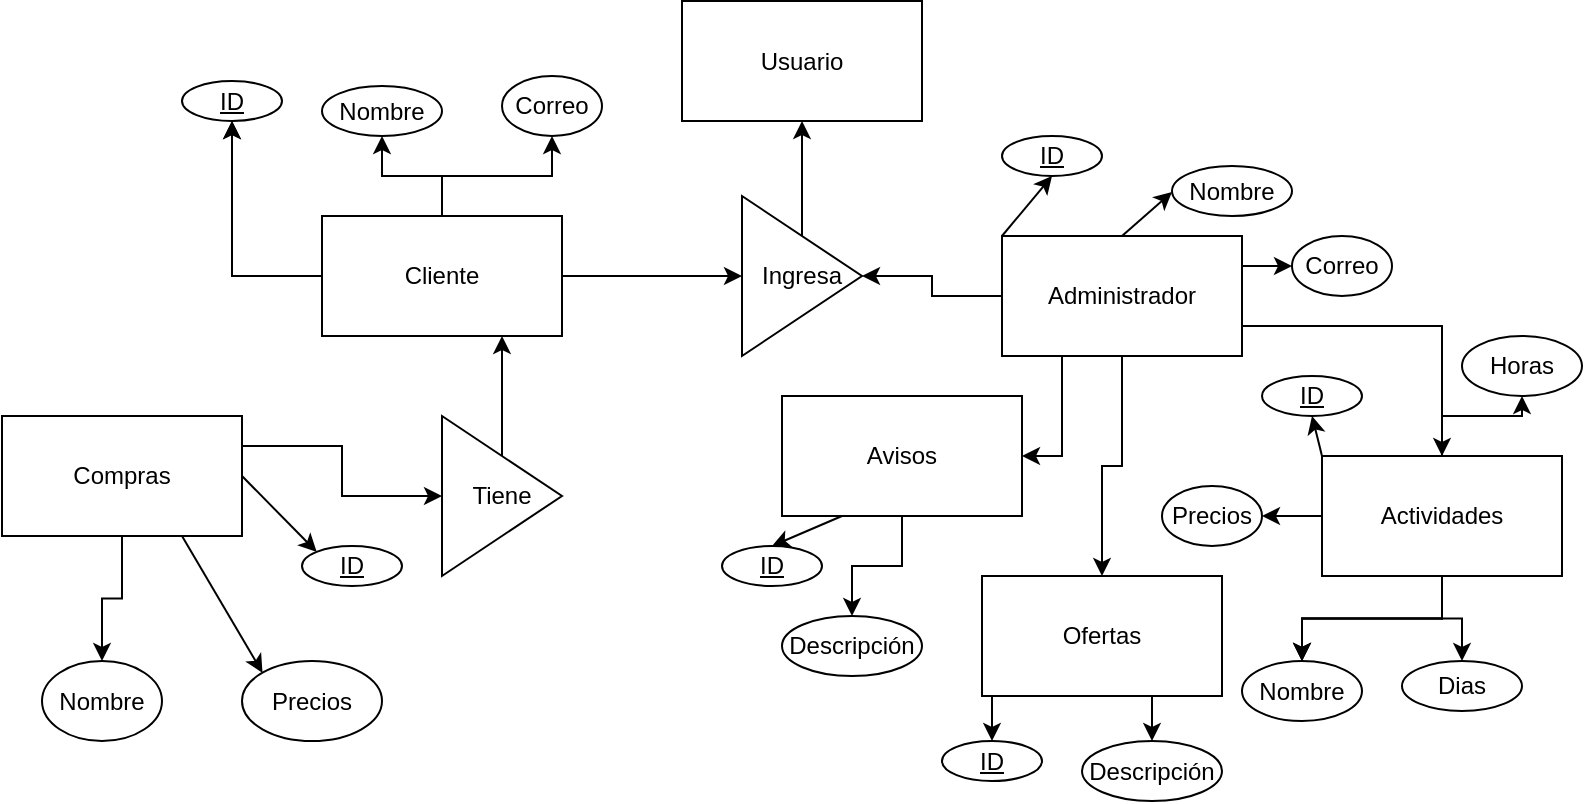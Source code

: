<mxfile version="24.7.8">
  <diagram name="Página-1" id="otQw2D9yQuuCfAHyR4ee">
    <mxGraphModel dx="1701" dy="946" grid="1" gridSize="10" guides="1" tooltips="1" connect="1" arrows="1" fold="1" page="1" pageScale="1" pageWidth="827" pageHeight="1169" math="0" shadow="0">
      <root>
        <mxCell id="0" />
        <mxCell id="1" parent="0" />
        <mxCell id="vEZgs5KvZxfi3SYr01TP-22" value="Usuario" style="rounded=0;whiteSpace=wrap;html=1;" vertex="1" parent="1">
          <mxGeometry x="360" y="72.5" width="120" height="60" as="geometry" />
        </mxCell>
        <mxCell id="vEZgs5KvZxfi3SYr01TP-33" value="" style="edgeStyle=orthogonalEdgeStyle;rounded=0;orthogonalLoop=1;jettySize=auto;html=1;" edge="1" parent="1" source="vEZgs5KvZxfi3SYr01TP-23" target="vEZgs5KvZxfi3SYr01TP-32">
          <mxGeometry relative="1" as="geometry" />
        </mxCell>
        <mxCell id="vEZgs5KvZxfi3SYr01TP-35" value="" style="edgeStyle=orthogonalEdgeStyle;rounded=0;orthogonalLoop=1;jettySize=auto;html=1;" edge="1" parent="1" source="vEZgs5KvZxfi3SYr01TP-23" target="vEZgs5KvZxfi3SYr01TP-32">
          <mxGeometry relative="1" as="geometry" />
        </mxCell>
        <mxCell id="vEZgs5KvZxfi3SYr01TP-37" value="" style="edgeStyle=orthogonalEdgeStyle;rounded=0;orthogonalLoop=1;jettySize=auto;html=1;" edge="1" parent="1" source="vEZgs5KvZxfi3SYr01TP-23" target="vEZgs5KvZxfi3SYr01TP-36">
          <mxGeometry relative="1" as="geometry" />
        </mxCell>
        <mxCell id="vEZgs5KvZxfi3SYr01TP-39" value="" style="edgeStyle=orthogonalEdgeStyle;rounded=0;orthogonalLoop=1;jettySize=auto;html=1;" edge="1" parent="1" source="vEZgs5KvZxfi3SYr01TP-23" target="vEZgs5KvZxfi3SYr01TP-38">
          <mxGeometry relative="1" as="geometry" />
        </mxCell>
        <mxCell id="vEZgs5KvZxfi3SYr01TP-76" style="edgeStyle=orthogonalEdgeStyle;rounded=0;orthogonalLoop=1;jettySize=auto;html=1;entryX=0;entryY=0.5;entryDx=0;entryDy=0;" edge="1" parent="1" source="vEZgs5KvZxfi3SYr01TP-23" target="vEZgs5KvZxfi3SYr01TP-75">
          <mxGeometry relative="1" as="geometry" />
        </mxCell>
        <mxCell id="vEZgs5KvZxfi3SYr01TP-23" value="Cliente" style="rounded=0;whiteSpace=wrap;html=1;" vertex="1" parent="1">
          <mxGeometry x="180" y="180" width="120" height="60" as="geometry" />
        </mxCell>
        <mxCell id="vEZgs5KvZxfi3SYr01TP-77" style="edgeStyle=orthogonalEdgeStyle;rounded=0;orthogonalLoop=1;jettySize=auto;html=1;entryX=1;entryY=0.5;entryDx=0;entryDy=0;" edge="1" parent="1" source="vEZgs5KvZxfi3SYr01TP-24" target="vEZgs5KvZxfi3SYr01TP-75">
          <mxGeometry relative="1" as="geometry" />
        </mxCell>
        <mxCell id="vEZgs5KvZxfi3SYr01TP-85" style="edgeStyle=orthogonalEdgeStyle;rounded=0;orthogonalLoop=1;jettySize=auto;html=1;exitX=0.25;exitY=1;exitDx=0;exitDy=0;entryX=1;entryY=0.5;entryDx=0;entryDy=0;" edge="1" parent="1" source="vEZgs5KvZxfi3SYr01TP-24" target="vEZgs5KvZxfi3SYr01TP-25">
          <mxGeometry relative="1" as="geometry" />
        </mxCell>
        <mxCell id="vEZgs5KvZxfi3SYr01TP-86" style="edgeStyle=orthogonalEdgeStyle;rounded=0;orthogonalLoop=1;jettySize=auto;html=1;exitX=0.5;exitY=1;exitDx=0;exitDy=0;entryX=0.5;entryY=0;entryDx=0;entryDy=0;" edge="1" parent="1" source="vEZgs5KvZxfi3SYr01TP-24" target="vEZgs5KvZxfi3SYr01TP-27">
          <mxGeometry relative="1" as="geometry" />
        </mxCell>
        <mxCell id="vEZgs5KvZxfi3SYr01TP-87" style="edgeStyle=orthogonalEdgeStyle;rounded=0;orthogonalLoop=1;jettySize=auto;html=1;exitX=1;exitY=0.75;exitDx=0;exitDy=0;entryX=0.5;entryY=0;entryDx=0;entryDy=0;" edge="1" parent="1" source="vEZgs5KvZxfi3SYr01TP-24" target="vEZgs5KvZxfi3SYr01TP-29">
          <mxGeometry relative="1" as="geometry" />
        </mxCell>
        <mxCell id="vEZgs5KvZxfi3SYr01TP-24" value="Administrador" style="rounded=0;whiteSpace=wrap;html=1;" vertex="1" parent="1">
          <mxGeometry x="520" y="190" width="120" height="60" as="geometry" />
        </mxCell>
        <mxCell id="vEZgs5KvZxfi3SYr01TP-41" value="" style="edgeStyle=orthogonalEdgeStyle;rounded=0;orthogonalLoop=1;jettySize=auto;html=1;" edge="1" parent="1" source="vEZgs5KvZxfi3SYr01TP-25" target="vEZgs5KvZxfi3SYr01TP-40">
          <mxGeometry relative="1" as="geometry" />
        </mxCell>
        <mxCell id="vEZgs5KvZxfi3SYr01TP-25" value="Avisos" style="rounded=0;whiteSpace=wrap;html=1;" vertex="1" parent="1">
          <mxGeometry x="410" y="270" width="120" height="60" as="geometry" />
        </mxCell>
        <mxCell id="vEZgs5KvZxfi3SYr01TP-91" style="edgeStyle=orthogonalEdgeStyle;rounded=0;orthogonalLoop=1;jettySize=auto;html=1;exitX=0.25;exitY=1;exitDx=0;exitDy=0;entryX=0.5;entryY=0;entryDx=0;entryDy=0;" edge="1" parent="1" source="vEZgs5KvZxfi3SYr01TP-27" target="vEZgs5KvZxfi3SYr01TP-90">
          <mxGeometry relative="1" as="geometry" />
        </mxCell>
        <mxCell id="vEZgs5KvZxfi3SYr01TP-92" style="edgeStyle=orthogonalEdgeStyle;rounded=0;orthogonalLoop=1;jettySize=auto;html=1;exitX=0.5;exitY=1;exitDx=0;exitDy=0;entryX=0.5;entryY=0;entryDx=0;entryDy=0;" edge="1" parent="1" source="vEZgs5KvZxfi3SYr01TP-27" target="vEZgs5KvZxfi3SYr01TP-89">
          <mxGeometry relative="1" as="geometry" />
        </mxCell>
        <mxCell id="vEZgs5KvZxfi3SYr01TP-27" value="Ofertas" style="rounded=0;whiteSpace=wrap;html=1;" vertex="1" parent="1">
          <mxGeometry x="510" y="360" width="120" height="60" as="geometry" />
        </mxCell>
        <mxCell id="vEZgs5KvZxfi3SYr01TP-45" value="" style="edgeStyle=orthogonalEdgeStyle;rounded=0;orthogonalLoop=1;jettySize=auto;html=1;" edge="1" parent="1" source="vEZgs5KvZxfi3SYr01TP-29" target="vEZgs5KvZxfi3SYr01TP-44">
          <mxGeometry relative="1" as="geometry" />
        </mxCell>
        <mxCell id="vEZgs5KvZxfi3SYr01TP-46" value="" style="edgeStyle=orthogonalEdgeStyle;rounded=0;orthogonalLoop=1;jettySize=auto;html=1;" edge="1" parent="1" source="vEZgs5KvZxfi3SYr01TP-29" target="vEZgs5KvZxfi3SYr01TP-44">
          <mxGeometry relative="1" as="geometry" />
        </mxCell>
        <mxCell id="vEZgs5KvZxfi3SYr01TP-47" value="" style="edgeStyle=orthogonalEdgeStyle;rounded=0;orthogonalLoop=1;jettySize=auto;html=1;" edge="1" parent="1" source="vEZgs5KvZxfi3SYr01TP-29" target="vEZgs5KvZxfi3SYr01TP-44">
          <mxGeometry relative="1" as="geometry" />
        </mxCell>
        <mxCell id="vEZgs5KvZxfi3SYr01TP-49" value="" style="edgeStyle=orthogonalEdgeStyle;rounded=0;orthogonalLoop=1;jettySize=auto;html=1;" edge="1" parent="1" source="vEZgs5KvZxfi3SYr01TP-29" target="vEZgs5KvZxfi3SYr01TP-48">
          <mxGeometry relative="1" as="geometry" />
        </mxCell>
        <mxCell id="vEZgs5KvZxfi3SYr01TP-51" value="" style="edgeStyle=orthogonalEdgeStyle;rounded=0;orthogonalLoop=1;jettySize=auto;html=1;" edge="1" parent="1" source="vEZgs5KvZxfi3SYr01TP-29" target="vEZgs5KvZxfi3SYr01TP-50">
          <mxGeometry relative="1" as="geometry" />
        </mxCell>
        <mxCell id="vEZgs5KvZxfi3SYr01TP-52" value="" style="edgeStyle=orthogonalEdgeStyle;rounded=0;orthogonalLoop=1;jettySize=auto;html=1;entryX=1;entryY=0.5;entryDx=0;entryDy=0;" edge="1" parent="1" source="vEZgs5KvZxfi3SYr01TP-29" target="vEZgs5KvZxfi3SYr01TP-53">
          <mxGeometry relative="1" as="geometry">
            <mxPoint x="620" y="320" as="targetPoint" />
          </mxGeometry>
        </mxCell>
        <mxCell id="vEZgs5KvZxfi3SYr01TP-29" value="Actividades" style="rounded=0;whiteSpace=wrap;html=1;" vertex="1" parent="1">
          <mxGeometry x="680" y="300" width="120" height="60" as="geometry" />
        </mxCell>
        <mxCell id="vEZgs5KvZxfi3SYr01TP-43" value="" style="edgeStyle=orthogonalEdgeStyle;rounded=0;orthogonalLoop=1;jettySize=auto;html=1;" edge="1" parent="1" source="vEZgs5KvZxfi3SYr01TP-30" target="vEZgs5KvZxfi3SYr01TP-42">
          <mxGeometry relative="1" as="geometry" />
        </mxCell>
        <mxCell id="vEZgs5KvZxfi3SYr01TP-83" style="edgeStyle=orthogonalEdgeStyle;rounded=0;orthogonalLoop=1;jettySize=auto;html=1;exitX=1;exitY=0.25;exitDx=0;exitDy=0;entryX=0;entryY=0.5;entryDx=0;entryDy=0;" edge="1" parent="1" source="vEZgs5KvZxfi3SYr01TP-30" target="vEZgs5KvZxfi3SYr01TP-81">
          <mxGeometry relative="1" as="geometry" />
        </mxCell>
        <mxCell id="vEZgs5KvZxfi3SYr01TP-30" value="Compras" style="rounded=0;whiteSpace=wrap;html=1;" vertex="1" parent="1">
          <mxGeometry x="20" y="280" width="120" height="60" as="geometry" />
        </mxCell>
        <mxCell id="vEZgs5KvZxfi3SYr01TP-32" value="&lt;u&gt;ID&lt;/u&gt;" style="ellipse;whiteSpace=wrap;html=1;rounded=0;" vertex="1" parent="1">
          <mxGeometry x="110" y="112.5" width="50" height="20" as="geometry" />
        </mxCell>
        <mxCell id="vEZgs5KvZxfi3SYr01TP-36" value="Nombre" style="ellipse;whiteSpace=wrap;html=1;rounded=0;" vertex="1" parent="1">
          <mxGeometry x="180" y="115" width="60" height="25" as="geometry" />
        </mxCell>
        <mxCell id="vEZgs5KvZxfi3SYr01TP-38" value="Correo" style="ellipse;whiteSpace=wrap;html=1;rounded=0;" vertex="1" parent="1">
          <mxGeometry x="270" y="110" width="50" height="30" as="geometry" />
        </mxCell>
        <mxCell id="vEZgs5KvZxfi3SYr01TP-40" value="Descripción" style="ellipse;whiteSpace=wrap;html=1;rounded=0;" vertex="1" parent="1">
          <mxGeometry x="410" y="380" width="70" height="30" as="geometry" />
        </mxCell>
        <mxCell id="vEZgs5KvZxfi3SYr01TP-42" value="Nombre" style="ellipse;whiteSpace=wrap;html=1;rounded=0;" vertex="1" parent="1">
          <mxGeometry x="40" y="402.5" width="60" height="40" as="geometry" />
        </mxCell>
        <mxCell id="vEZgs5KvZxfi3SYr01TP-44" value="Nombre" style="ellipse;whiteSpace=wrap;html=1;rounded=0;" vertex="1" parent="1">
          <mxGeometry x="640" y="402.5" width="60" height="30" as="geometry" />
        </mxCell>
        <mxCell id="vEZgs5KvZxfi3SYr01TP-48" value="Dias" style="ellipse;whiteSpace=wrap;html=1;rounded=0;" vertex="1" parent="1">
          <mxGeometry x="720" y="402.5" width="60" height="25" as="geometry" />
        </mxCell>
        <mxCell id="vEZgs5KvZxfi3SYr01TP-50" value="Horas" style="ellipse;whiteSpace=wrap;html=1;rounded=0;" vertex="1" parent="1">
          <mxGeometry x="750" y="240" width="60" height="30" as="geometry" />
        </mxCell>
        <mxCell id="vEZgs5KvZxfi3SYr01TP-53" value="Precios" style="ellipse;whiteSpace=wrap;html=1;" vertex="1" parent="1">
          <mxGeometry x="600" y="315" width="50" height="30" as="geometry" />
        </mxCell>
        <mxCell id="vEZgs5KvZxfi3SYr01TP-54" value="" style="endArrow=classic;html=1;rounded=0;exitX=0.75;exitY=1;exitDx=0;exitDy=0;entryX=0;entryY=0;entryDx=0;entryDy=0;" edge="1" parent="1" source="vEZgs5KvZxfi3SYr01TP-30" target="vEZgs5KvZxfi3SYr01TP-55">
          <mxGeometry width="50" height="50" relative="1" as="geometry">
            <mxPoint x="270" y="300" as="sourcePoint" />
            <mxPoint x="220" y="390" as="targetPoint" />
          </mxGeometry>
        </mxCell>
        <mxCell id="vEZgs5KvZxfi3SYr01TP-55" value="Precios" style="ellipse;whiteSpace=wrap;html=1;" vertex="1" parent="1">
          <mxGeometry x="140" y="402.5" width="70" height="40" as="geometry" />
        </mxCell>
        <mxCell id="vEZgs5KvZxfi3SYr01TP-57" value="&lt;u&gt;ID&lt;/u&gt;" style="ellipse;whiteSpace=wrap;html=1;rounded=0;" vertex="1" parent="1">
          <mxGeometry x="170" y="345" width="50" height="20" as="geometry" />
        </mxCell>
        <mxCell id="vEZgs5KvZxfi3SYr01TP-58" value="&lt;u&gt;ID&lt;/u&gt;" style="ellipse;whiteSpace=wrap;html=1;rounded=0;" vertex="1" parent="1">
          <mxGeometry x="650" y="260" width="50" height="20" as="geometry" />
        </mxCell>
        <mxCell id="vEZgs5KvZxfi3SYr01TP-59" value="&lt;u&gt;ID&lt;/u&gt;" style="ellipse;whiteSpace=wrap;html=1;rounded=0;" vertex="1" parent="1">
          <mxGeometry x="380" y="345" width="50" height="20" as="geometry" />
        </mxCell>
        <mxCell id="vEZgs5KvZxfi3SYr01TP-61" value="" style="endArrow=classic;html=1;rounded=0;exitX=0;exitY=0;exitDx=0;exitDy=0;entryX=0.5;entryY=1;entryDx=0;entryDy=0;" edge="1" parent="1" source="vEZgs5KvZxfi3SYr01TP-29" target="vEZgs5KvZxfi3SYr01TP-58">
          <mxGeometry width="50" height="50" relative="1" as="geometry">
            <mxPoint x="270" y="300" as="sourcePoint" />
            <mxPoint x="320" y="250" as="targetPoint" />
          </mxGeometry>
        </mxCell>
        <mxCell id="vEZgs5KvZxfi3SYr01TP-62" value="" style="endArrow=classic;html=1;rounded=0;exitX=1;exitY=0.5;exitDx=0;exitDy=0;entryX=0;entryY=0;entryDx=0;entryDy=0;" edge="1" parent="1" source="vEZgs5KvZxfi3SYr01TP-30" target="vEZgs5KvZxfi3SYr01TP-57">
          <mxGeometry width="50" height="50" relative="1" as="geometry">
            <mxPoint x="270" y="300" as="sourcePoint" />
            <mxPoint x="320" y="250" as="targetPoint" />
          </mxGeometry>
        </mxCell>
        <mxCell id="vEZgs5KvZxfi3SYr01TP-63" value="" style="endArrow=classic;html=1;rounded=0;exitX=0.25;exitY=1;exitDx=0;exitDy=0;entryX=0.5;entryY=0;entryDx=0;entryDy=0;" edge="1" parent="1" source="vEZgs5KvZxfi3SYr01TP-25" target="vEZgs5KvZxfi3SYr01TP-59">
          <mxGeometry width="50" height="50" relative="1" as="geometry">
            <mxPoint x="270" y="300" as="sourcePoint" />
            <mxPoint x="320" y="250" as="targetPoint" />
          </mxGeometry>
        </mxCell>
        <mxCell id="vEZgs5KvZxfi3SYr01TP-67" value="&lt;u&gt;ID&lt;/u&gt;" style="ellipse;whiteSpace=wrap;html=1;rounded=0;" vertex="1" parent="1">
          <mxGeometry x="520" y="140" width="50" height="20" as="geometry" />
        </mxCell>
        <mxCell id="vEZgs5KvZxfi3SYr01TP-68" value="Nombre" style="ellipse;whiteSpace=wrap;html=1;rounded=0;" vertex="1" parent="1">
          <mxGeometry x="605" y="155" width="60" height="25" as="geometry" />
        </mxCell>
        <mxCell id="vEZgs5KvZxfi3SYr01TP-69" value="Correo" style="ellipse;whiteSpace=wrap;html=1;rounded=0;" vertex="1" parent="1">
          <mxGeometry x="665" y="190" width="50" height="30" as="geometry" />
        </mxCell>
        <mxCell id="vEZgs5KvZxfi3SYr01TP-71" value="" style="endArrow=classic;html=1;rounded=0;exitX=0;exitY=0;exitDx=0;exitDy=0;entryX=0.5;entryY=1;entryDx=0;entryDy=0;" edge="1" parent="1" source="vEZgs5KvZxfi3SYr01TP-24" target="vEZgs5KvZxfi3SYr01TP-67">
          <mxGeometry width="50" height="50" relative="1" as="geometry">
            <mxPoint x="270" y="300" as="sourcePoint" />
            <mxPoint x="320" y="250" as="targetPoint" />
          </mxGeometry>
        </mxCell>
        <mxCell id="vEZgs5KvZxfi3SYr01TP-73" value="" style="endArrow=classic;html=1;rounded=0;exitX=0.5;exitY=0;exitDx=0;exitDy=0;entryX=0;entryY=0.5;entryDx=0;entryDy=0;" edge="1" parent="1">
          <mxGeometry width="50" height="50" relative="1" as="geometry">
            <mxPoint x="580" y="190" as="sourcePoint" />
            <mxPoint x="605" y="168" as="targetPoint" />
          </mxGeometry>
        </mxCell>
        <mxCell id="vEZgs5KvZxfi3SYr01TP-74" value="" style="endArrow=classic;html=1;rounded=0;exitX=1;exitY=0.25;exitDx=0;exitDy=0;entryX=0;entryY=0.5;entryDx=0;entryDy=0;" edge="1" parent="1" source="vEZgs5KvZxfi3SYr01TP-24" target="vEZgs5KvZxfi3SYr01TP-69">
          <mxGeometry width="50" height="50" relative="1" as="geometry">
            <mxPoint x="590" y="200" as="sourcePoint" />
            <mxPoint x="615" y="178" as="targetPoint" />
          </mxGeometry>
        </mxCell>
        <mxCell id="vEZgs5KvZxfi3SYr01TP-80" style="edgeStyle=orthogonalEdgeStyle;rounded=0;orthogonalLoop=1;jettySize=auto;html=1;exitX=0.5;exitY=0;exitDx=0;exitDy=0;entryX=0.5;entryY=1;entryDx=0;entryDy=0;" edge="1" parent="1" source="vEZgs5KvZxfi3SYr01TP-75" target="vEZgs5KvZxfi3SYr01TP-22">
          <mxGeometry relative="1" as="geometry" />
        </mxCell>
        <mxCell id="vEZgs5KvZxfi3SYr01TP-75" value="Ingresa" style="triangle;whiteSpace=wrap;html=1;rotation=0;" vertex="1" parent="1">
          <mxGeometry x="390" y="170" width="60" height="80" as="geometry" />
        </mxCell>
        <mxCell id="vEZgs5KvZxfi3SYr01TP-84" style="edgeStyle=orthogonalEdgeStyle;rounded=0;orthogonalLoop=1;jettySize=auto;html=1;entryX=0.75;entryY=1;entryDx=0;entryDy=0;" edge="1" parent="1" source="vEZgs5KvZxfi3SYr01TP-81" target="vEZgs5KvZxfi3SYr01TP-23">
          <mxGeometry relative="1" as="geometry" />
        </mxCell>
        <mxCell id="vEZgs5KvZxfi3SYr01TP-81" value="Tiene" style="triangle;whiteSpace=wrap;html=1;" vertex="1" parent="1">
          <mxGeometry x="240" y="280" width="60" height="80" as="geometry" />
        </mxCell>
        <mxCell id="vEZgs5KvZxfi3SYr01TP-89" value="Descripción" style="ellipse;whiteSpace=wrap;html=1;rounded=0;" vertex="1" parent="1">
          <mxGeometry x="560" y="442.5" width="70" height="30" as="geometry" />
        </mxCell>
        <mxCell id="vEZgs5KvZxfi3SYr01TP-90" value="&lt;u&gt;ID&lt;/u&gt;" style="ellipse;whiteSpace=wrap;html=1;rounded=0;" vertex="1" parent="1">
          <mxGeometry x="490" y="442.5" width="50" height="20" as="geometry" />
        </mxCell>
      </root>
    </mxGraphModel>
  </diagram>
</mxfile>
